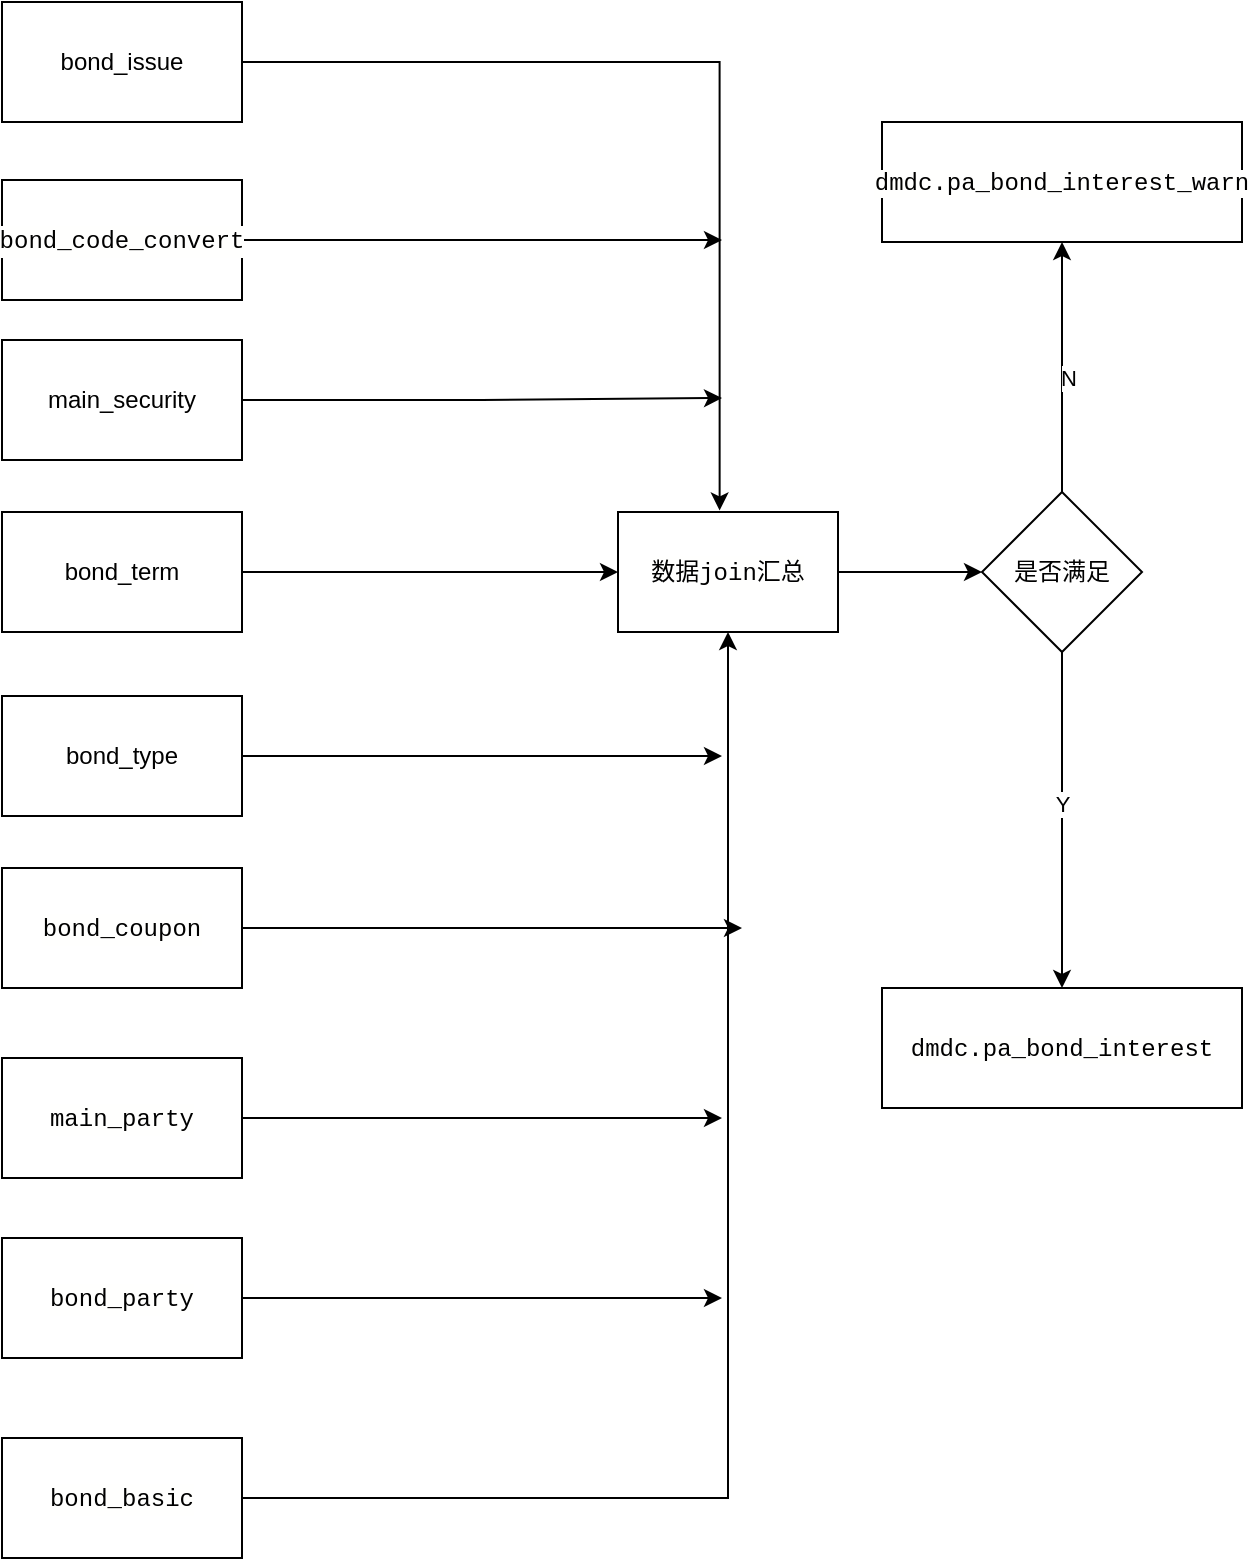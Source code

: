 <mxfile version="26.2.5">
  <diagram name="第 1 页" id="lBJFoEnFROXjnsYBZcm4">
    <mxGraphModel dx="1671" dy="939" grid="1" gridSize="10" guides="1" tooltips="1" connect="1" arrows="1" fold="1" page="1" pageScale="1" pageWidth="827" pageHeight="1169" math="0" shadow="0">
      <root>
        <mxCell id="0" />
        <mxCell id="1" parent="0" />
        <mxCell id="CkpeqJauiwajJsET2kVr-14" value="" style="edgeStyle=orthogonalEdgeStyle;rounded=0;orthogonalLoop=1;jettySize=auto;html=1;entryX=0.462;entryY=-0.013;entryDx=0;entryDy=0;entryPerimeter=0;" edge="1" parent="1" source="CkpeqJauiwajJsET2kVr-1" target="CkpeqJauiwajJsET2kVr-10">
          <mxGeometry relative="1" as="geometry">
            <mxPoint x="650" y="110.059" as="targetPoint" />
          </mxGeometry>
        </mxCell>
        <mxCell id="CkpeqJauiwajJsET2kVr-1" value="bond_issue" style="rounded=0;whiteSpace=wrap;html=1;" vertex="1" parent="1">
          <mxGeometry x="50" y="92" width="120" height="60" as="geometry" />
        </mxCell>
        <mxCell id="CkpeqJauiwajJsET2kVr-18" value="" style="edgeStyle=orthogonalEdgeStyle;rounded=0;orthogonalLoop=1;jettySize=auto;html=1;" edge="1" parent="1" source="CkpeqJauiwajJsET2kVr-2">
          <mxGeometry relative="1" as="geometry">
            <mxPoint x="410" y="290" as="targetPoint" />
          </mxGeometry>
        </mxCell>
        <mxCell id="CkpeqJauiwajJsET2kVr-2" value="main_security" style="rounded=0;whiteSpace=wrap;html=1;" vertex="1" parent="1">
          <mxGeometry x="50" y="261" width="120" height="60" as="geometry" />
        </mxCell>
        <mxCell id="CkpeqJauiwajJsET2kVr-20" value="" style="edgeStyle=orthogonalEdgeStyle;rounded=0;orthogonalLoop=1;jettySize=auto;html=1;entryX=0;entryY=0.5;entryDx=0;entryDy=0;" edge="1" parent="1" source="CkpeqJauiwajJsET2kVr-3" target="CkpeqJauiwajJsET2kVr-10">
          <mxGeometry relative="1" as="geometry">
            <mxPoint x="250" y="377" as="targetPoint" />
          </mxGeometry>
        </mxCell>
        <mxCell id="CkpeqJauiwajJsET2kVr-3" value="bond_term" style="rounded=0;whiteSpace=wrap;html=1;" vertex="1" parent="1">
          <mxGeometry x="50" y="347" width="120" height="60" as="geometry" />
        </mxCell>
        <mxCell id="CkpeqJauiwajJsET2kVr-30" value="" style="edgeStyle=orthogonalEdgeStyle;rounded=0;orthogonalLoop=1;jettySize=auto;html=1;" edge="1" parent="1" source="CkpeqJauiwajJsET2kVr-4">
          <mxGeometry relative="1" as="geometry">
            <mxPoint x="410" y="469" as="targetPoint" />
          </mxGeometry>
        </mxCell>
        <mxCell id="CkpeqJauiwajJsET2kVr-4" value="bond_type" style="rounded=0;whiteSpace=wrap;html=1;" vertex="1" parent="1">
          <mxGeometry x="50" y="439" width="120" height="60" as="geometry" />
        </mxCell>
        <mxCell id="CkpeqJauiwajJsET2kVr-16" value="" style="edgeStyle=orthogonalEdgeStyle;rounded=0;orthogonalLoop=1;jettySize=auto;html=1;" edge="1" parent="1" source="CkpeqJauiwajJsET2kVr-5">
          <mxGeometry relative="1" as="geometry">
            <mxPoint x="410" y="211" as="targetPoint" />
          </mxGeometry>
        </mxCell>
        <mxCell id="CkpeqJauiwajJsET2kVr-5" value="&lt;div style=&quot;background-color: rgb(255, 255, 254); font-family: Consolas, &amp;quot;Courier New&amp;quot;, monospace; line-height: 16px; white-space: pre;&quot;&gt;bond_code_convert&lt;/div&gt;" style="rounded=0;whiteSpace=wrap;html=1;" vertex="1" parent="1">
          <mxGeometry x="50" y="181" width="120" height="60" as="geometry" />
        </mxCell>
        <mxCell id="CkpeqJauiwajJsET2kVr-28" value="" style="edgeStyle=orthogonalEdgeStyle;rounded=0;orthogonalLoop=1;jettySize=auto;html=1;" edge="1" parent="1" source="CkpeqJauiwajJsET2kVr-6">
          <mxGeometry relative="1" as="geometry">
            <mxPoint x="420" y="555" as="targetPoint" />
          </mxGeometry>
        </mxCell>
        <mxCell id="CkpeqJauiwajJsET2kVr-6" value="&lt;div style=&quot;background-color: rgb(255, 255, 254); font-family: Consolas, &amp;quot;Courier New&amp;quot;, monospace; line-height: 16px; white-space: pre;&quot;&gt;bond_coupon&lt;/div&gt;" style="rounded=0;whiteSpace=wrap;html=1;" vertex="1" parent="1">
          <mxGeometry x="50" y="525" width="120" height="60" as="geometry" />
        </mxCell>
        <mxCell id="CkpeqJauiwajJsET2kVr-26" value="" style="edgeStyle=orthogonalEdgeStyle;rounded=0;orthogonalLoop=1;jettySize=auto;html=1;" edge="1" parent="1" source="CkpeqJauiwajJsET2kVr-7">
          <mxGeometry relative="1" as="geometry">
            <mxPoint x="410" y="650" as="targetPoint" />
          </mxGeometry>
        </mxCell>
        <mxCell id="CkpeqJauiwajJsET2kVr-7" value="&lt;div style=&quot;background-color: rgb(255, 255, 254); font-family: Consolas, &amp;quot;Courier New&amp;quot;, monospace; line-height: 16px; white-space: pre;&quot;&gt;main_party&lt;/div&gt;" style="rounded=0;whiteSpace=wrap;html=1;" vertex="1" parent="1">
          <mxGeometry x="50" y="620" width="120" height="60" as="geometry" />
        </mxCell>
        <mxCell id="CkpeqJauiwajJsET2kVr-24" value="" style="edgeStyle=orthogonalEdgeStyle;rounded=0;orthogonalLoop=1;jettySize=auto;html=1;" edge="1" parent="1" source="CkpeqJauiwajJsET2kVr-8">
          <mxGeometry relative="1" as="geometry">
            <mxPoint x="410" y="740" as="targetPoint" />
          </mxGeometry>
        </mxCell>
        <mxCell id="CkpeqJauiwajJsET2kVr-8" value="&lt;div style=&quot;background-color: rgb(255, 255, 254); font-family: Consolas, &amp;quot;Courier New&amp;quot;, monospace; line-height: 16px; white-space: pre;&quot;&gt;&lt;div style=&quot;line-height: 16px;&quot;&gt;bond_party&lt;/div&gt;&lt;/div&gt;" style="rounded=0;whiteSpace=wrap;html=1;" vertex="1" parent="1">
          <mxGeometry x="50" y="710" width="120" height="60" as="geometry" />
        </mxCell>
        <mxCell id="CkpeqJauiwajJsET2kVr-22" value="" style="edgeStyle=orthogonalEdgeStyle;rounded=0;orthogonalLoop=1;jettySize=auto;html=1;entryX=0.5;entryY=1;entryDx=0;entryDy=0;" edge="1" parent="1" source="CkpeqJauiwajJsET2kVr-9" target="CkpeqJauiwajJsET2kVr-10">
          <mxGeometry relative="1" as="geometry">
            <mxPoint x="440" y="840.0" as="targetPoint" />
          </mxGeometry>
        </mxCell>
        <mxCell id="CkpeqJauiwajJsET2kVr-9" value="&lt;div style=&quot;background-color: rgb(255, 255, 254); font-family: Consolas, &amp;quot;Courier New&amp;quot;, monospace; line-height: 16px; white-space: pre;&quot;&gt;&lt;div style=&quot;line-height: 16px;&quot;&gt;&lt;div style=&quot;line-height: 16px;&quot;&gt;bond_basic&lt;/div&gt;&lt;/div&gt;&lt;/div&gt;" style="rounded=0;whiteSpace=wrap;html=1;" vertex="1" parent="1">
          <mxGeometry x="50" y="810" width="120" height="60" as="geometry" />
        </mxCell>
        <mxCell id="CkpeqJauiwajJsET2kVr-32" value="" style="edgeStyle=orthogonalEdgeStyle;rounded=0;orthogonalLoop=1;jettySize=auto;html=1;" edge="1" parent="1" source="CkpeqJauiwajJsET2kVr-10" target="CkpeqJauiwajJsET2kVr-31">
          <mxGeometry relative="1" as="geometry" />
        </mxCell>
        <mxCell id="CkpeqJauiwajJsET2kVr-10" value="&lt;div style=&quot;background-color: rgb(255, 255, 254); line-height: 16px;&quot;&gt;&lt;font face=&quot;Consolas, Courier New, monospace&quot;&gt;&lt;span style=&quot;white-space: pre;&quot;&gt;数据join汇总&lt;/span&gt;&lt;/font&gt;&lt;br&gt;&lt;/div&gt;" style="rounded=0;whiteSpace=wrap;html=1;" vertex="1" parent="1">
          <mxGeometry x="358" y="347" width="110" height="60" as="geometry" />
        </mxCell>
        <mxCell id="CkpeqJauiwajJsET2kVr-34" value="" style="edgeStyle=orthogonalEdgeStyle;rounded=0;orthogonalLoop=1;jettySize=auto;html=1;" edge="1" parent="1" source="CkpeqJauiwajJsET2kVr-31" target="CkpeqJauiwajJsET2kVr-33">
          <mxGeometry relative="1" as="geometry" />
        </mxCell>
        <mxCell id="CkpeqJauiwajJsET2kVr-37" value="N" style="edgeLabel;html=1;align=center;verticalAlign=middle;resizable=0;points=[];" vertex="1" connectable="0" parent="CkpeqJauiwajJsET2kVr-34">
          <mxGeometry x="-0.085" y="-3" relative="1" as="geometry">
            <mxPoint as="offset" />
          </mxGeometry>
        </mxCell>
        <mxCell id="CkpeqJauiwajJsET2kVr-36" value="" style="edgeStyle=orthogonalEdgeStyle;rounded=0;orthogonalLoop=1;jettySize=auto;html=1;entryX=0.5;entryY=0;entryDx=0;entryDy=0;" edge="1" parent="1" source="CkpeqJauiwajJsET2kVr-31" target="CkpeqJauiwajJsET2kVr-39">
          <mxGeometry relative="1" as="geometry">
            <mxPoint x="580" y="524.5" as="targetPoint" />
          </mxGeometry>
        </mxCell>
        <mxCell id="CkpeqJauiwajJsET2kVr-38" value="Y" style="edgeLabel;html=1;align=center;verticalAlign=middle;resizable=0;points=[];" vertex="1" connectable="0" parent="CkpeqJauiwajJsET2kVr-36">
          <mxGeometry x="-0.101" relative="1" as="geometry">
            <mxPoint as="offset" />
          </mxGeometry>
        </mxCell>
        <mxCell id="CkpeqJauiwajJsET2kVr-31" value="是否满足" style="rhombus;whiteSpace=wrap;html=1;rounded=0;" vertex="1" parent="1">
          <mxGeometry x="540" y="337" width="80" height="80" as="geometry" />
        </mxCell>
        <mxCell id="CkpeqJauiwajJsET2kVr-33" value="&lt;span style=&quot;font-family: Consolas, &amp;quot;Courier New&amp;quot;, monospace; white-space: pre; background-color: rgb(255, 255, 254);&quot;&gt;dmdc.pa_bond_interest_warn&lt;/span&gt;" style="whiteSpace=wrap;html=1;rounded=0;" vertex="1" parent="1">
          <mxGeometry x="490" y="152" width="180" height="60" as="geometry" />
        </mxCell>
        <mxCell id="CkpeqJauiwajJsET2kVr-39" value="&lt;span style=&quot;font-family: Consolas, &amp;quot;Courier New&amp;quot;, monospace; white-space: pre; background-color: rgb(255, 255, 254);&quot;&gt;dmdc.pa_bond_interest&lt;/span&gt;" style="whiteSpace=wrap;html=1;rounded=0;" vertex="1" parent="1">
          <mxGeometry x="490" y="585" width="180" height="60" as="geometry" />
        </mxCell>
      </root>
    </mxGraphModel>
  </diagram>
</mxfile>
